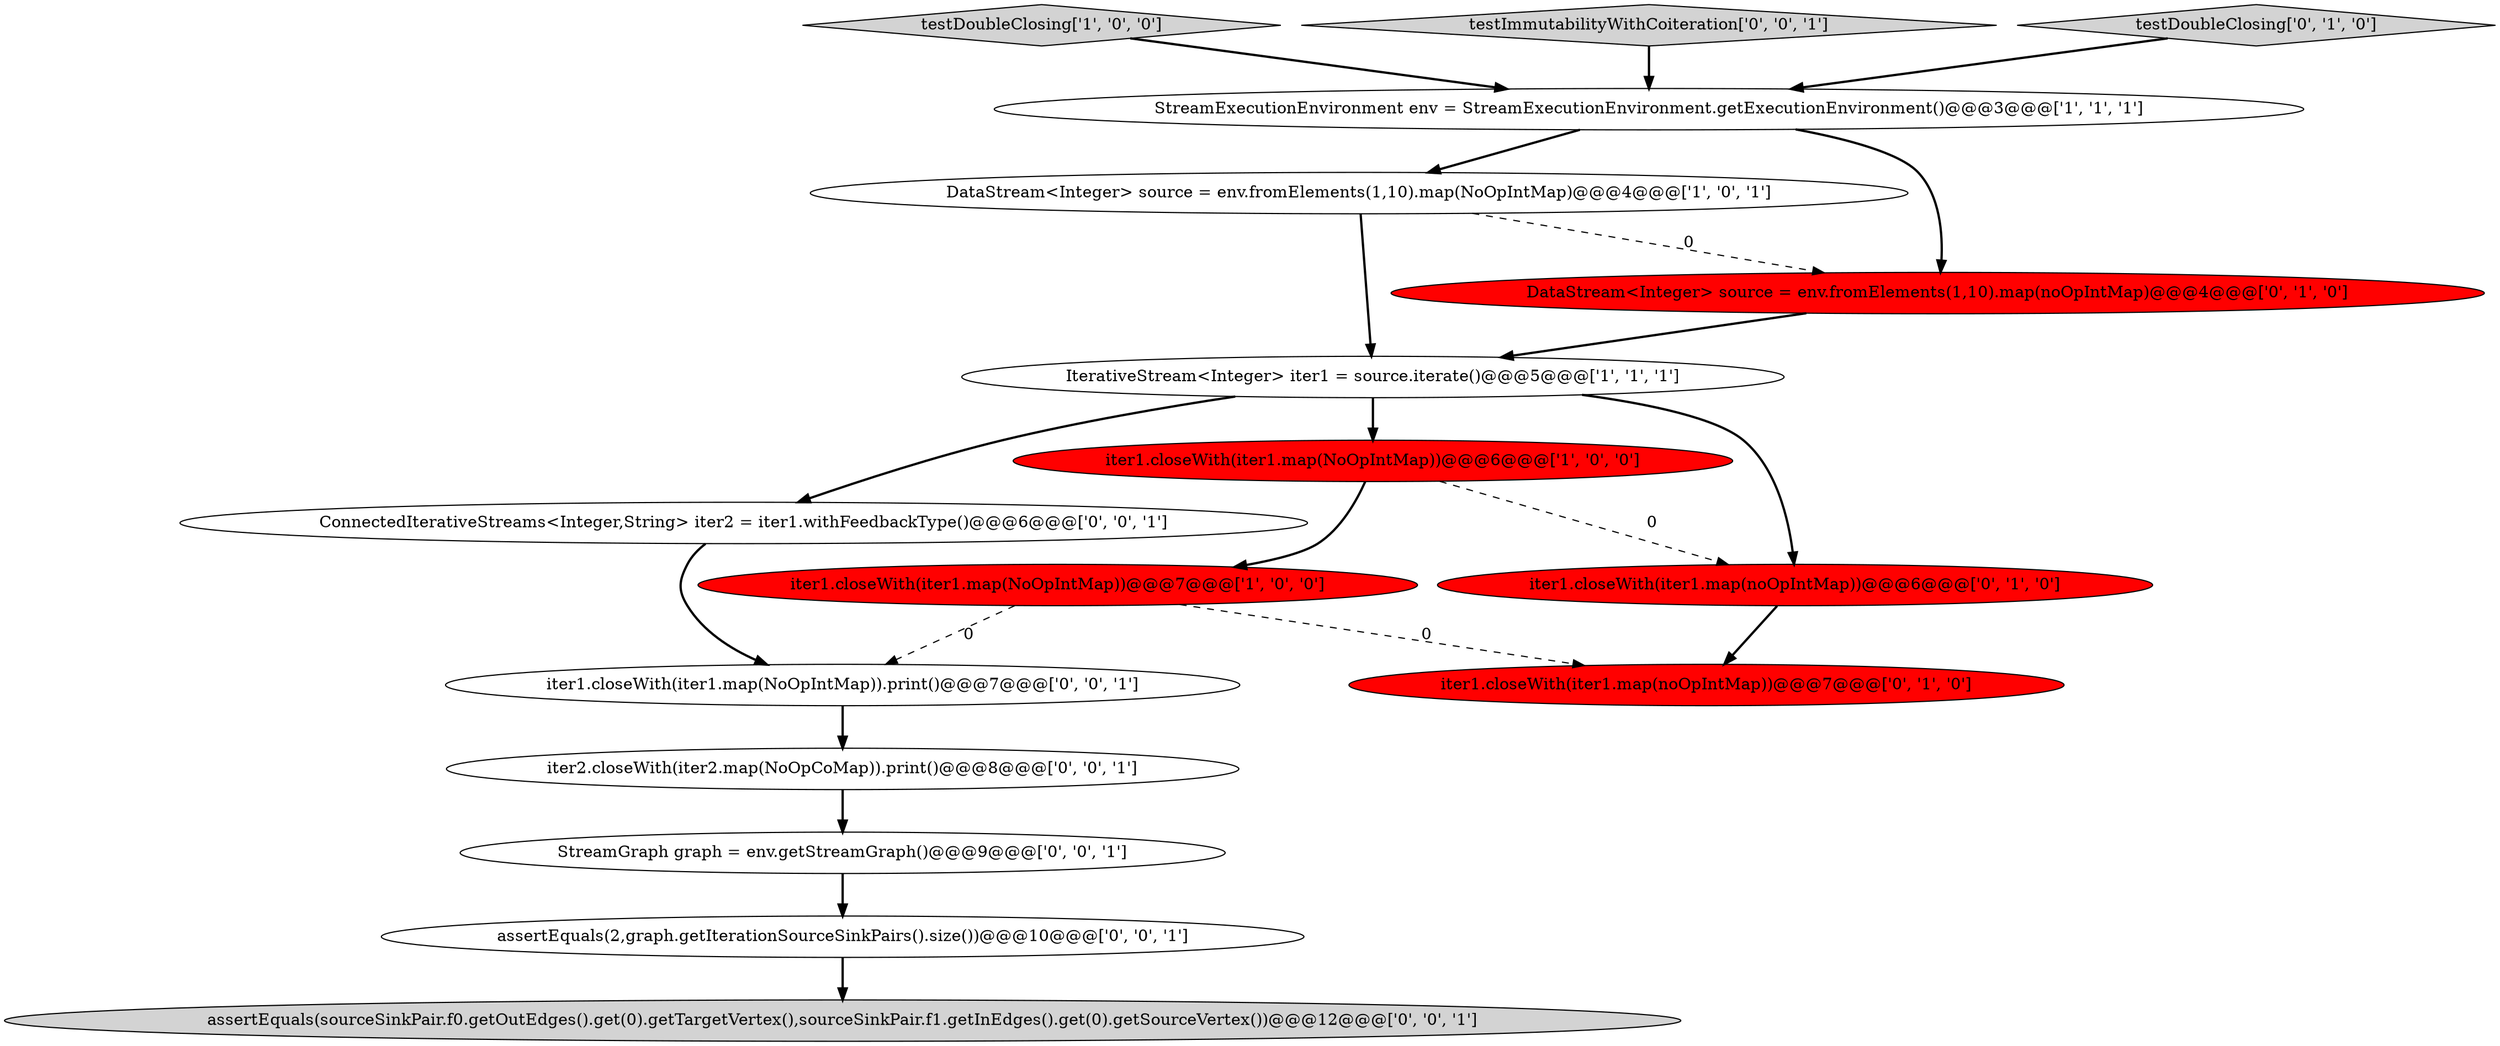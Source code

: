 digraph {
3 [style = filled, label = "testDoubleClosing['1', '0', '0']", fillcolor = lightgray, shape = diamond image = "AAA0AAABBB1BBB"];
4 [style = filled, label = "DataStream<Integer> source = env.fromElements(1,10).map(NoOpIntMap)@@@4@@@['1', '0', '1']", fillcolor = white, shape = ellipse image = "AAA0AAABBB1BBB"];
12 [style = filled, label = "StreamGraph graph = env.getStreamGraph()@@@9@@@['0', '0', '1']", fillcolor = white, shape = ellipse image = "AAA0AAABBB3BBB"];
14 [style = filled, label = "testImmutabilityWithCoiteration['0', '0', '1']", fillcolor = lightgray, shape = diamond image = "AAA0AAABBB3BBB"];
10 [style = filled, label = "iter2.closeWith(iter2.map(NoOpCoMap)).print()@@@8@@@['0', '0', '1']", fillcolor = white, shape = ellipse image = "AAA0AAABBB3BBB"];
15 [style = filled, label = "iter1.closeWith(iter1.map(NoOpIntMap)).print()@@@7@@@['0', '0', '1']", fillcolor = white, shape = ellipse image = "AAA0AAABBB3BBB"];
11 [style = filled, label = "ConnectedIterativeStreams<Integer,String> iter2 = iter1.withFeedbackType()@@@6@@@['0', '0', '1']", fillcolor = white, shape = ellipse image = "AAA0AAABBB3BBB"];
5 [style = filled, label = "iter1.closeWith(iter1.map(NoOpIntMap))@@@7@@@['1', '0', '0']", fillcolor = red, shape = ellipse image = "AAA1AAABBB1BBB"];
13 [style = filled, label = "assertEquals(2,graph.getIterationSourceSinkPairs().size())@@@10@@@['0', '0', '1']", fillcolor = white, shape = ellipse image = "AAA0AAABBB3BBB"];
9 [style = filled, label = "testDoubleClosing['0', '1', '0']", fillcolor = lightgray, shape = diamond image = "AAA0AAABBB2BBB"];
7 [style = filled, label = "iter1.closeWith(iter1.map(noOpIntMap))@@@7@@@['0', '1', '0']", fillcolor = red, shape = ellipse image = "AAA1AAABBB2BBB"];
6 [style = filled, label = "DataStream<Integer> source = env.fromElements(1,10).map(noOpIntMap)@@@4@@@['0', '1', '0']", fillcolor = red, shape = ellipse image = "AAA1AAABBB2BBB"];
16 [style = filled, label = "assertEquals(sourceSinkPair.f0.getOutEdges().get(0).getTargetVertex(),sourceSinkPair.f1.getInEdges().get(0).getSourceVertex())@@@12@@@['0', '0', '1']", fillcolor = lightgray, shape = ellipse image = "AAA0AAABBB3BBB"];
2 [style = filled, label = "iter1.closeWith(iter1.map(NoOpIntMap))@@@6@@@['1', '0', '0']", fillcolor = red, shape = ellipse image = "AAA1AAABBB1BBB"];
0 [style = filled, label = "StreamExecutionEnvironment env = StreamExecutionEnvironment.getExecutionEnvironment()@@@3@@@['1', '1', '1']", fillcolor = white, shape = ellipse image = "AAA0AAABBB1BBB"];
8 [style = filled, label = "iter1.closeWith(iter1.map(noOpIntMap))@@@6@@@['0', '1', '0']", fillcolor = red, shape = ellipse image = "AAA1AAABBB2BBB"];
1 [style = filled, label = "IterativeStream<Integer> iter1 = source.iterate()@@@5@@@['1', '1', '1']", fillcolor = white, shape = ellipse image = "AAA0AAABBB1BBB"];
15->10 [style = bold, label=""];
1->8 [style = bold, label=""];
9->0 [style = bold, label=""];
0->6 [style = bold, label=""];
4->6 [style = dashed, label="0"];
2->8 [style = dashed, label="0"];
13->16 [style = bold, label=""];
11->15 [style = bold, label=""];
3->0 [style = bold, label=""];
8->7 [style = bold, label=""];
1->11 [style = bold, label=""];
6->1 [style = bold, label=""];
12->13 [style = bold, label=""];
14->0 [style = bold, label=""];
0->4 [style = bold, label=""];
10->12 [style = bold, label=""];
1->2 [style = bold, label=""];
4->1 [style = bold, label=""];
5->7 [style = dashed, label="0"];
5->15 [style = dashed, label="0"];
2->5 [style = bold, label=""];
}
